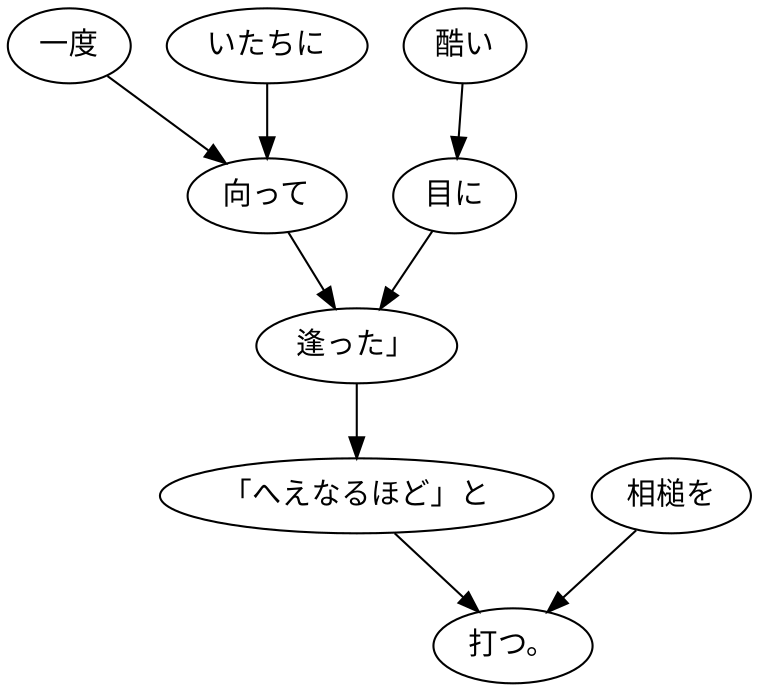 digraph graph244 {
	node0 [label="一度"];
	node1 [label="いたちに"];
	node2 [label="向って"];
	node3 [label="酷い"];
	node4 [label="目に"];
	node5 [label="逢った」"];
	node6 [label="「へえなるほど」と"];
	node7 [label="相槌を"];
	node8 [label="打つ。"];
	node0 -> node2;
	node1 -> node2;
	node2 -> node5;
	node3 -> node4;
	node4 -> node5;
	node5 -> node6;
	node6 -> node8;
	node7 -> node8;
}
